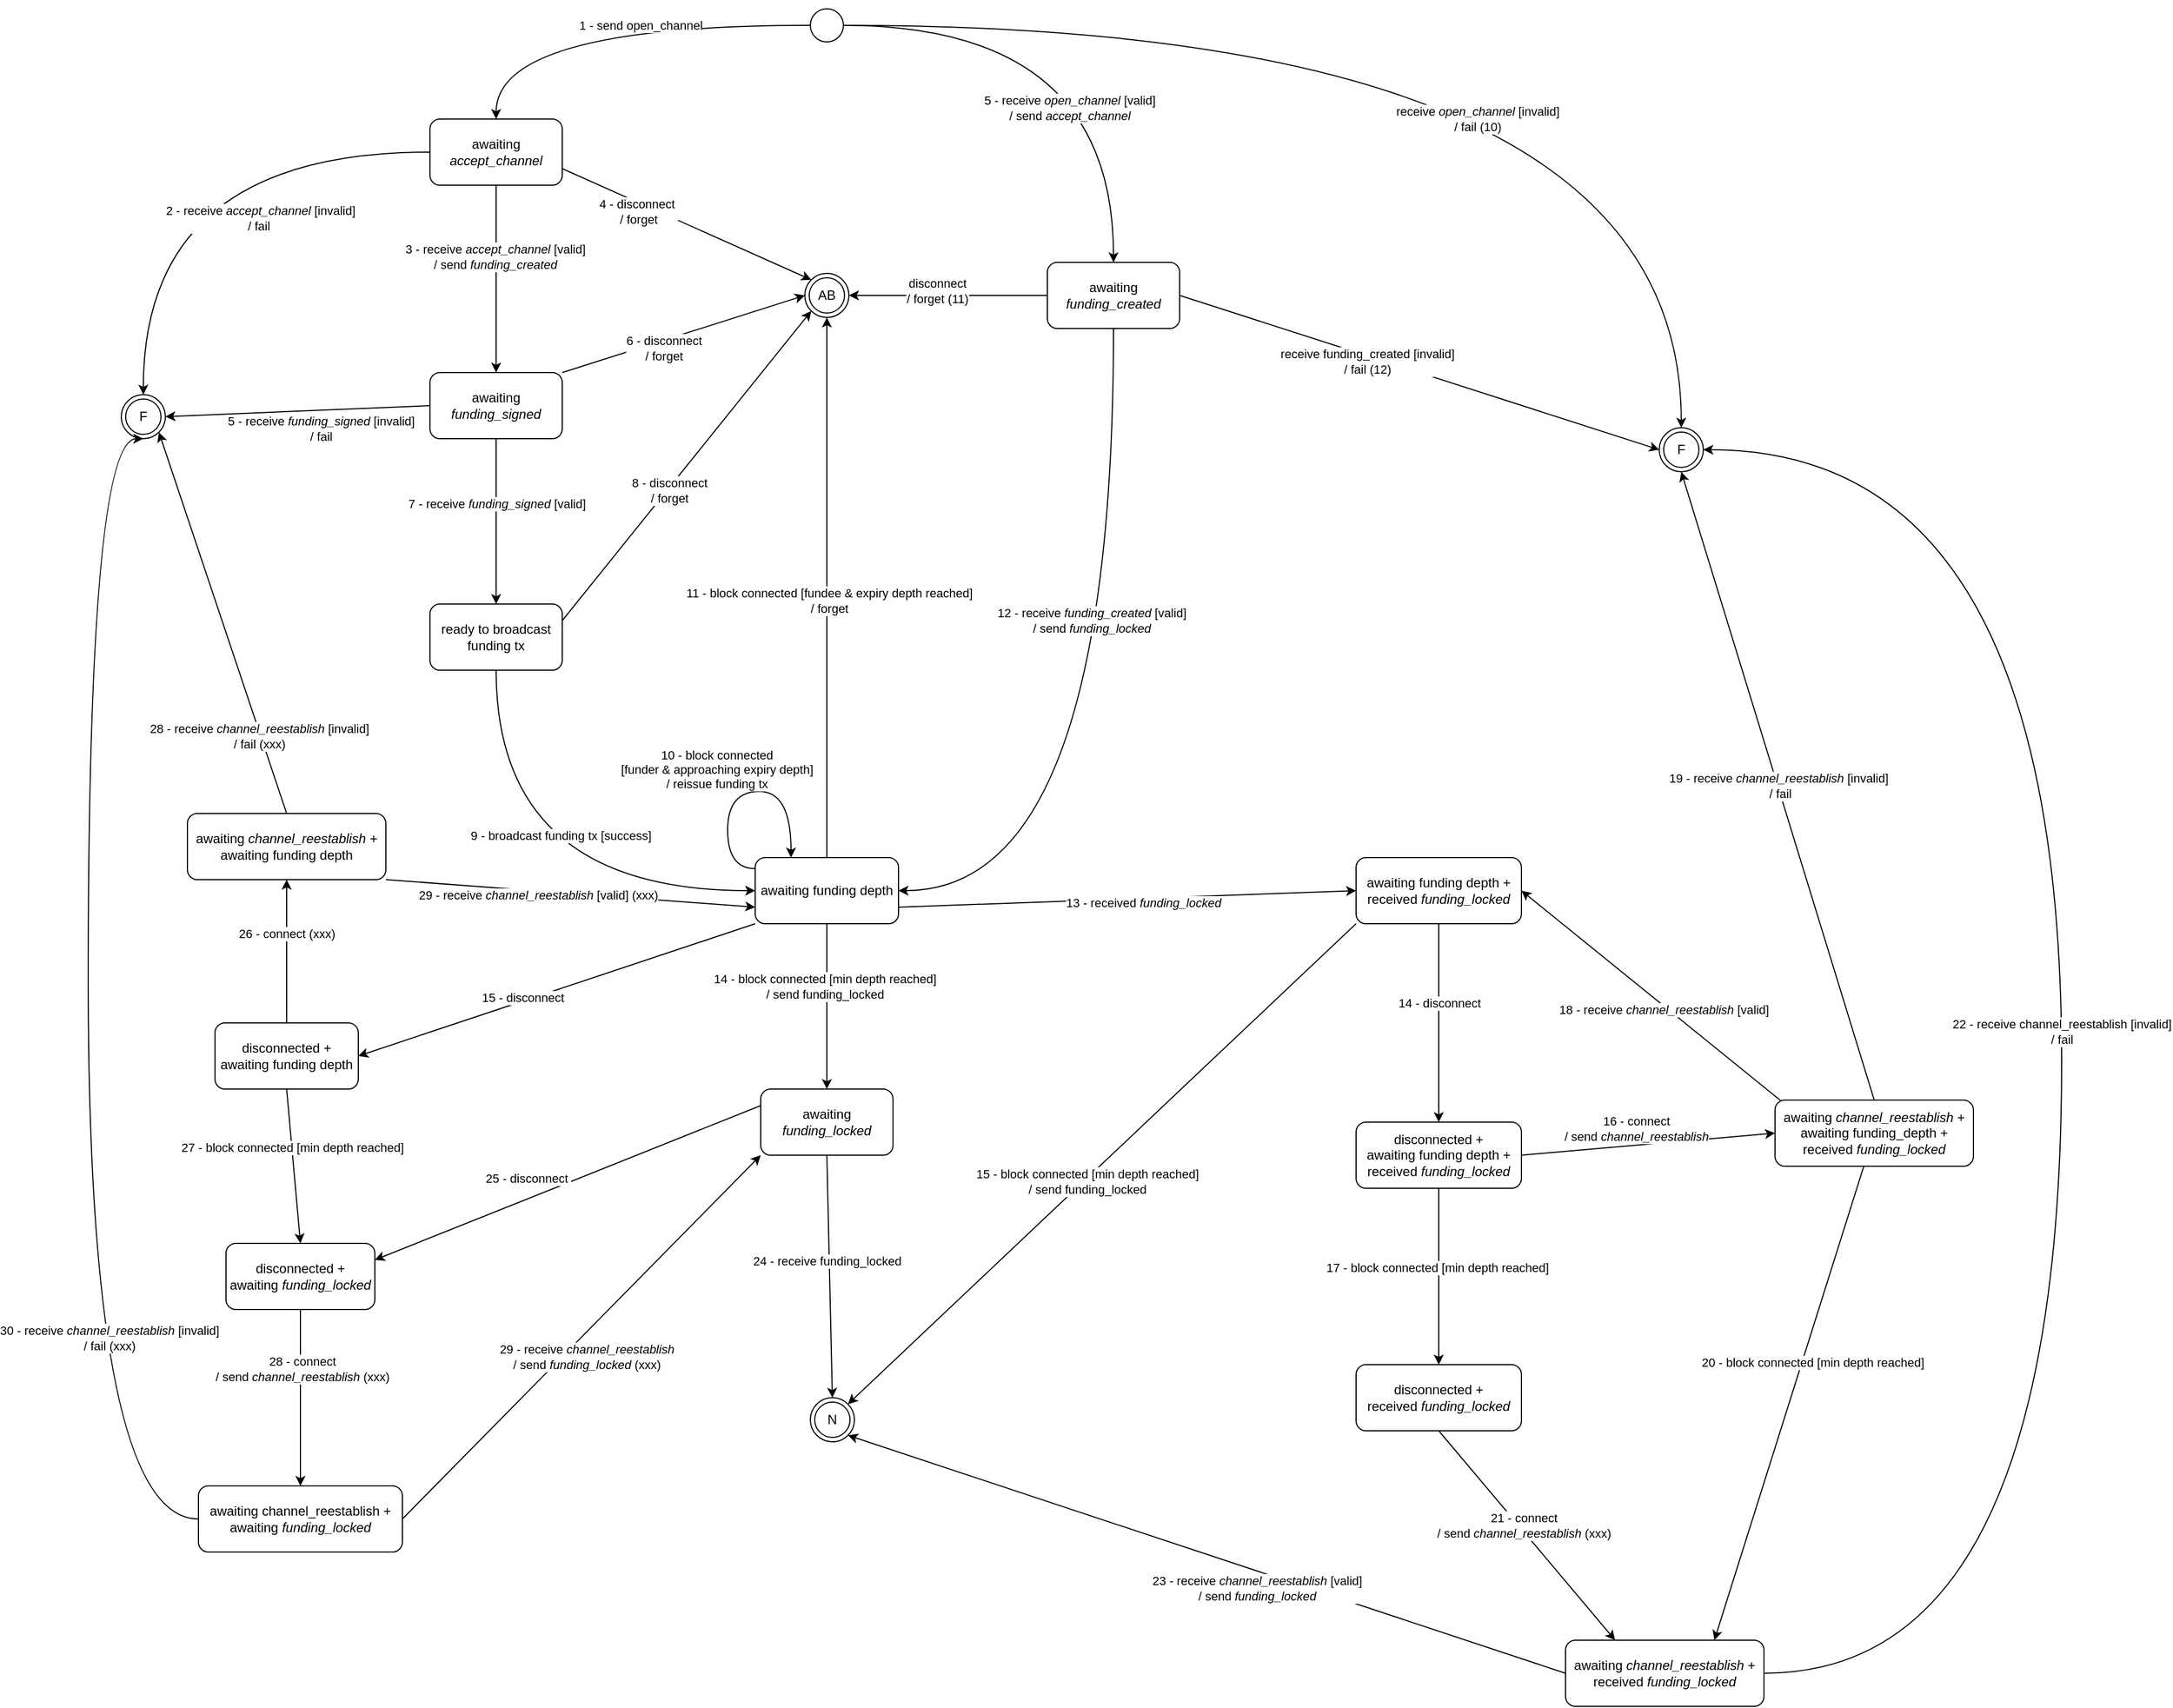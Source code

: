 <mxfile version="16.2.4" type="device"><diagram id="EC41L781Co-rzBDRLvkS" name="Page-1"><mxGraphModel dx="2267" dy="1886" grid="1" gridSize="10" guides="1" tooltips="1" connect="1" arrows="1" fold="1" page="1" pageScale="1" pageWidth="850" pageHeight="1100" math="0" shadow="0"><root><mxCell id="0"/><mxCell id="1" parent="0"/><mxCell id="vKNTnlTcKjiiOAYtQN7X-5" value="" style="edgeStyle=orthogonalEdgeStyle;rounded=0;orthogonalLoop=1;jettySize=auto;html=1;curved=1;" edge="1" parent="1" source="vKNTnlTcKjiiOAYtQN7X-2" target="vKNTnlTcKjiiOAYtQN7X-4"><mxGeometry relative="1" as="geometry"/></mxCell><UserObject label="1 - send open_channel" linkTarget="_blank" id="vKNTnlTcKjiiOAYtQN7X-6"><mxCell style="edgeLabel;html=1;align=center;verticalAlign=middle;resizable=0;points=[];" vertex="1" connectable="0" parent="vKNTnlTcKjiiOAYtQN7X-5"><mxGeometry x="0.181" y="3" relative="1" as="geometry"><mxPoint x="64" y="-3" as="offset"/></mxGeometry></mxCell></UserObject><mxCell id="vKNTnlTcKjiiOAYtQN7X-46" style="edgeStyle=orthogonalEdgeStyle;curved=1;orthogonalLoop=1;jettySize=auto;html=1;exitX=1;exitY=0.5;exitDx=0;exitDy=0;entryX=0.5;entryY=0;entryDx=0;entryDy=0;" edge="1" parent="1" source="vKNTnlTcKjiiOAYtQN7X-2" target="vKNTnlTcKjiiOAYtQN7X-45"><mxGeometry relative="1" as="geometry"/></mxCell><mxCell id="vKNTnlTcKjiiOAYtQN7X-47" value="5 - receive &lt;i&gt;open_channel &lt;/i&gt;[valid]&lt;br&gt;/ send &lt;i&gt;accept_channel&lt;/i&gt;" style="edgeLabel;html=1;align=center;verticalAlign=middle;resizable=0;points=[];" vertex="1" connectable="0" parent="vKNTnlTcKjiiOAYtQN7X-46"><mxGeometry x="-0.109" y="-11" relative="1" as="geometry"><mxPoint y="64" as="offset"/></mxGeometry></mxCell><mxCell id="vKNTnlTcKjiiOAYtQN7X-49" style="edgeStyle=orthogonalEdgeStyle;curved=1;orthogonalLoop=1;jettySize=auto;html=1;exitX=1;exitY=0.5;exitDx=0;exitDy=0;entryX=0.5;entryY=0;entryDx=0;entryDy=0;" edge="1" parent="1" source="vKNTnlTcKjiiOAYtQN7X-2" target="vKNTnlTcKjiiOAYtQN7X-69"><mxGeometry relative="1" as="geometry"><mxPoint x="475.607" y="334.393" as="targetPoint"/><Array as="points"><mxPoint x="1255" y="15"/></Array></mxGeometry></mxCell><mxCell id="vKNTnlTcKjiiOAYtQN7X-50" value="receive &lt;i&gt;open_channel&lt;/i&gt; [invalid]&lt;br&gt;/ fail (10)" style="edgeLabel;html=1;align=center;verticalAlign=middle;resizable=0;points=[];" vertex="1" connectable="0" parent="vKNTnlTcKjiiOAYtQN7X-49"><mxGeometry x="-0.058" y="-1" relative="1" as="geometry"><mxPoint x="45" y="84" as="offset"/></mxGeometry></mxCell><mxCell id="vKNTnlTcKjiiOAYtQN7X-2" value="" style="ellipse;whiteSpace=wrap;html=1;aspect=fixed;" vertex="1" parent="1"><mxGeometry x="465" width="30" height="30" as="geometry"/></mxCell><mxCell id="vKNTnlTcKjiiOAYtQN7X-17" value="" style="edgeStyle=orthogonalEdgeStyle;rounded=0;orthogonalLoop=1;jettySize=auto;html=1;entryX=0.5;entryY=0;entryDx=0;entryDy=0;curved=1;exitX=0;exitY=0.5;exitDx=0;exitDy=0;" edge="1" parent="1" source="vKNTnlTcKjiiOAYtQN7X-4" target="vKNTnlTcKjiiOAYtQN7X-66"><mxGeometry relative="1" as="geometry"><mxPoint x="465" y="330" as="targetPoint"/></mxGeometry></mxCell><mxCell id="vKNTnlTcKjiiOAYtQN7X-18" value="2 - receive &lt;i&gt;accept_channel&amp;nbsp;&lt;/i&gt;[invalid] &lt;br&gt;/ fail&amp;nbsp;" style="edgeLabel;html=1;align=center;verticalAlign=middle;resizable=0;points=[];" vertex="1" connectable="0" parent="vKNTnlTcKjiiOAYtQN7X-17"><mxGeometry x="-0.531" y="2" relative="1" as="geometry"><mxPoint x="-42" y="58" as="offset"/></mxGeometry></mxCell><mxCell id="vKNTnlTcKjiiOAYtQN7X-25" style="rounded=0;orthogonalLoop=1;jettySize=auto;html=1;exitX=1;exitY=0.75;exitDx=0;exitDy=0;entryX=0;entryY=0;entryDx=0;entryDy=0;" edge="1" parent="1" source="vKNTnlTcKjiiOAYtQN7X-4" target="vKNTnlTcKjiiOAYtQN7X-67"><mxGeometry relative="1" as="geometry"/></mxCell><mxCell id="vKNTnlTcKjiiOAYtQN7X-26" value="4 - disconnect&amp;nbsp;&lt;br&gt;/ forget" style="edgeLabel;html=1;align=center;verticalAlign=middle;resizable=0;points=[];" vertex="1" connectable="0" parent="vKNTnlTcKjiiOAYtQN7X-25"><mxGeometry x="-0.71" y="-13" relative="1" as="geometry"><mxPoint x="41" y="12" as="offset"/></mxGeometry></mxCell><mxCell id="vKNTnlTcKjiiOAYtQN7X-4" value="awaiting &lt;i&gt;accept_channel&lt;/i&gt;" style="rounded=1;whiteSpace=wrap;html=1;" vertex="1" parent="1"><mxGeometry x="120" y="100" width="120" height="60" as="geometry"/></mxCell><mxCell id="vKNTnlTcKjiiOAYtQN7X-14" value="" style="edgeStyle=orthogonalEdgeStyle;rounded=0;orthogonalLoop=1;jettySize=auto;html=1;exitX=0.5;exitY=1;exitDx=0;exitDy=0;curved=1;" edge="1" parent="1" source="vKNTnlTcKjiiOAYtQN7X-4" target="vKNTnlTcKjiiOAYtQN7X-13"><mxGeometry relative="1" as="geometry"><mxPoint x="180" y="310" as="sourcePoint"/></mxGeometry></mxCell><mxCell id="vKNTnlTcKjiiOAYtQN7X-15" value="3 - receive &lt;i&gt;accept_channel&amp;nbsp;&lt;/i&gt;[valid]&lt;br&gt;/ send &lt;i&gt;funding_created&lt;/i&gt;" style="edgeLabel;html=1;align=center;verticalAlign=middle;resizable=0;points=[];" vertex="1" connectable="0" parent="vKNTnlTcKjiiOAYtQN7X-14"><mxGeometry x="-0.244" y="-1" relative="1" as="geometry"><mxPoint as="offset"/></mxGeometry></mxCell><mxCell id="vKNTnlTcKjiiOAYtQN7X-20" style="rounded=0;orthogonalLoop=1;jettySize=auto;html=1;exitX=0;exitY=0.5;exitDx=0;exitDy=0;entryX=1;entryY=0.5;entryDx=0;entryDy=0;" edge="1" parent="1" source="vKNTnlTcKjiiOAYtQN7X-13" target="vKNTnlTcKjiiOAYtQN7X-66"><mxGeometry relative="1" as="geometry"><mxPoint x="450" y="345" as="targetPoint"/></mxGeometry></mxCell><mxCell id="vKNTnlTcKjiiOAYtQN7X-21" value="5 - receive &lt;i&gt;funding_signed&lt;/i&gt; [invalid]&lt;br&gt;/ fail" style="edgeLabel;html=1;align=center;verticalAlign=middle;resizable=0;points=[];" vertex="1" connectable="0" parent="vKNTnlTcKjiiOAYtQN7X-20"><mxGeometry x="-0.137" y="-2" relative="1" as="geometry"><mxPoint x="4" y="18" as="offset"/></mxGeometry></mxCell><mxCell id="vKNTnlTcKjiiOAYtQN7X-34" style="edgeStyle=orthogonalEdgeStyle;curved=1;orthogonalLoop=1;jettySize=auto;html=1;exitX=0.5;exitY=1;exitDx=0;exitDy=0;entryX=0.5;entryY=0;entryDx=0;entryDy=0;" edge="1" parent="1" source="vKNTnlTcKjiiOAYtQN7X-13" target="vKNTnlTcKjiiOAYtQN7X-22"><mxGeometry relative="1" as="geometry"><Array as="points"><mxPoint x="180" y="460"/><mxPoint x="180" y="460"/></Array></mxGeometry></mxCell><mxCell id="vKNTnlTcKjiiOAYtQN7X-35" value="7 - receive &lt;i&gt;funding_signed&lt;/i&gt; [valid]&amp;nbsp;" style="edgeLabel;html=1;align=center;verticalAlign=middle;resizable=0;points=[];" vertex="1" connectable="0" parent="vKNTnlTcKjiiOAYtQN7X-34"><mxGeometry x="-0.213" y="2" relative="1" as="geometry"><mxPoint as="offset"/></mxGeometry></mxCell><mxCell id="vKNTnlTcKjiiOAYtQN7X-43" style="orthogonalLoop=1;jettySize=auto;html=1;exitX=1;exitY=0;exitDx=0;exitDy=0;entryX=0;entryY=0.5;entryDx=0;entryDy=0;" edge="1" parent="1" source="vKNTnlTcKjiiOAYtQN7X-13" target="vKNTnlTcKjiiOAYtQN7X-67"><mxGeometry relative="1" as="geometry"><mxPoint x="454.393" y="355.607" as="targetPoint"/></mxGeometry></mxCell><mxCell id="vKNTnlTcKjiiOAYtQN7X-44" value="6 - disconnect&lt;br&gt;/ forget" style="edgeLabel;html=1;align=center;verticalAlign=middle;resizable=0;points=[];" vertex="1" connectable="0" parent="vKNTnlTcKjiiOAYtQN7X-43"><mxGeometry x="-0.29" y="5" relative="1" as="geometry"><mxPoint x="15" y="7" as="offset"/></mxGeometry></mxCell><mxCell id="vKNTnlTcKjiiOAYtQN7X-13" value="awaiting&lt;br&gt;&lt;i&gt;funding_signed&lt;/i&gt;" style="whiteSpace=wrap;html=1;rounded=1;" vertex="1" parent="1"><mxGeometry x="120" y="330" width="120" height="60" as="geometry"/></mxCell><mxCell id="vKNTnlTcKjiiOAYtQN7X-37" value="" style="orthogonalLoop=1;jettySize=auto;html=1;exitX=0.5;exitY=1;exitDx=0;exitDy=0;entryX=0;entryY=0.5;entryDx=0;entryDy=0;edgeStyle=orthogonalEdgeStyle;curved=1;" edge="1" parent="1" source="vKNTnlTcKjiiOAYtQN7X-22" target="vKNTnlTcKjiiOAYtQN7X-36"><mxGeometry relative="1" as="geometry"/></mxCell><mxCell id="vKNTnlTcKjiiOAYtQN7X-38" value="9 - broadcast funding tx [success]&amp;nbsp;" style="edgeLabel;html=1;align=center;verticalAlign=middle;resizable=0;points=[];" vertex="1" connectable="0" parent="vKNTnlTcKjiiOAYtQN7X-37"><mxGeometry x="-0.122" y="8" relative="1" as="geometry"><mxPoint x="52" y="-41" as="offset"/></mxGeometry></mxCell><mxCell id="vKNTnlTcKjiiOAYtQN7X-39" style="orthogonalLoop=1;jettySize=auto;html=1;exitX=1;exitY=0.25;exitDx=0;exitDy=0;entryX=0;entryY=1;entryDx=0;entryDy=0;" edge="1" parent="1" source="vKNTnlTcKjiiOAYtQN7X-22" target="vKNTnlTcKjiiOAYtQN7X-67"><mxGeometry relative="1" as="geometry"><mxPoint x="465" y="360" as="targetPoint"/></mxGeometry></mxCell><mxCell id="vKNTnlTcKjiiOAYtQN7X-40" value="8 - disconnect&lt;br&gt;/ forget" style="edgeLabel;html=1;align=center;verticalAlign=middle;resizable=0;points=[];" vertex="1" connectable="0" parent="vKNTnlTcKjiiOAYtQN7X-39"><mxGeometry x="-0.286" y="29" relative="1" as="geometry"><mxPoint x="39" as="offset"/></mxGeometry></mxCell><mxCell id="vKNTnlTcKjiiOAYtQN7X-22" value="ready to broadcast funding tx" style="whiteSpace=wrap;html=1;rounded=1;" vertex="1" parent="1"><mxGeometry x="120" y="540" width="120" height="60" as="geometry"/></mxCell><mxCell id="vKNTnlTcKjiiOAYtQN7X-71" value="" style="edgeStyle=none;orthogonalLoop=1;jettySize=auto;html=1;elbow=vertical;" edge="1" parent="1" source="vKNTnlTcKjiiOAYtQN7X-36" target="vKNTnlTcKjiiOAYtQN7X-70"><mxGeometry relative="1" as="geometry"/></mxCell><mxCell id="vKNTnlTcKjiiOAYtQN7X-72" value="14 - block connected [min depth reached]&lt;br&gt;/ send funding_locked" style="edgeLabel;html=1;align=center;verticalAlign=middle;resizable=0;points=[];" vertex="1" connectable="0" parent="vKNTnlTcKjiiOAYtQN7X-71"><mxGeometry x="-0.25" y="-2" relative="1" as="geometry"><mxPoint as="offset"/></mxGeometry></mxCell><mxCell id="vKNTnlTcKjiiOAYtQN7X-73" style="edgeStyle=none;orthogonalLoop=1;jettySize=auto;html=1;exitX=0;exitY=1;exitDx=0;exitDy=0;elbow=vertical;entryX=1;entryY=0.5;entryDx=0;entryDy=0;" edge="1" parent="1" source="vKNTnlTcKjiiOAYtQN7X-36" target="vKNTnlTcKjiiOAYtQN7X-74"><mxGeometry relative="1" as="geometry"><mxPoint x="10" y="890" as="targetPoint"/></mxGeometry></mxCell><mxCell id="vKNTnlTcKjiiOAYtQN7X-75" value="15 - disconnect" style="edgeLabel;html=1;align=center;verticalAlign=middle;resizable=0;points=[];" vertex="1" connectable="0" parent="vKNTnlTcKjiiOAYtQN7X-73"><mxGeometry x="0.167" y="-3" relative="1" as="geometry"><mxPoint as="offset"/></mxGeometry></mxCell><mxCell id="vKNTnlTcKjiiOAYtQN7X-88" style="edgeStyle=none;orthogonalLoop=1;jettySize=auto;html=1;exitX=0.5;exitY=0;exitDx=0;exitDy=0;entryX=0.5;entryY=1;entryDx=0;entryDy=0;elbow=vertical;" edge="1" parent="1" source="vKNTnlTcKjiiOAYtQN7X-36" target="vKNTnlTcKjiiOAYtQN7X-67"><mxGeometry relative="1" as="geometry"/></mxCell><mxCell id="vKNTnlTcKjiiOAYtQN7X-89" value="11 - block connected [fundee &amp;amp; expiry depth reached]&lt;br&gt;/ forget" style="edgeLabel;html=1;align=center;verticalAlign=middle;resizable=0;points=[];" vertex="1" connectable="0" parent="vKNTnlTcKjiiOAYtQN7X-88"><mxGeometry x="-0.049" y="-2" relative="1" as="geometry"><mxPoint as="offset"/></mxGeometry></mxCell><mxCell id="vKNTnlTcKjiiOAYtQN7X-91" style="edgeStyle=none;orthogonalLoop=1;jettySize=auto;html=1;exitX=1;exitY=0.75;exitDx=0;exitDy=0;entryX=0;entryY=0.5;entryDx=0;entryDy=0;elbow=vertical;" edge="1" parent="1" source="vKNTnlTcKjiiOAYtQN7X-36" target="vKNTnlTcKjiiOAYtQN7X-90"><mxGeometry relative="1" as="geometry"/></mxCell><mxCell id="vKNTnlTcKjiiOAYtQN7X-92" value="13 - received &lt;i&gt;funding_locked&lt;/i&gt;" style="edgeLabel;html=1;align=center;verticalAlign=middle;resizable=0;points=[];" vertex="1" connectable="0" parent="vKNTnlTcKjiiOAYtQN7X-91"><mxGeometry x="0.069" y="-4" relative="1" as="geometry"><mxPoint as="offset"/></mxGeometry></mxCell><mxCell id="vKNTnlTcKjiiOAYtQN7X-36" value="awaiting funding depth" style="whiteSpace=wrap;html=1;rounded=1;" vertex="1" parent="1"><mxGeometry x="415" y="770" width="130" height="60" as="geometry"/></mxCell><mxCell id="vKNTnlTcKjiiOAYtQN7X-58" style="orthogonalLoop=1;jettySize=auto;html=1;entryX=0;entryY=0.5;entryDx=0;entryDy=0;elbow=vertical;exitX=1;exitY=0.5;exitDx=0;exitDy=0;" edge="1" parent="1" source="vKNTnlTcKjiiOAYtQN7X-45" target="vKNTnlTcKjiiOAYtQN7X-69"><mxGeometry relative="1" as="geometry"><mxPoint x="710" y="300" as="sourcePoint"/><mxPoint x="475.607" y="355.607" as="targetPoint"/></mxGeometry></mxCell><mxCell id="vKNTnlTcKjiiOAYtQN7X-59" value="receive funding_created [invalid]&lt;br&gt;/ fail (12)" style="edgeLabel;html=1;align=center;verticalAlign=middle;resizable=0;points=[];" vertex="1" connectable="0" parent="vKNTnlTcKjiiOAYtQN7X-58"><mxGeometry x="-0.586" y="-20" relative="1" as="geometry"><mxPoint x="86" y="12" as="offset"/></mxGeometry></mxCell><mxCell id="vKNTnlTcKjiiOAYtQN7X-62" style="orthogonalLoop=1;jettySize=auto;html=1;exitX=0;exitY=0.5;exitDx=0;exitDy=0;entryX=1;entryY=0.5;entryDx=0;entryDy=0;elbow=vertical;" edge="1" parent="1" source="vKNTnlTcKjiiOAYtQN7X-45" target="vKNTnlTcKjiiOAYtQN7X-67"><mxGeometry relative="1" as="geometry"/></mxCell><mxCell id="vKNTnlTcKjiiOAYtQN7X-63" value="disconnect&lt;br&gt;/ forget (11)" style="edgeLabel;html=1;align=center;verticalAlign=middle;resizable=0;points=[];" vertex="1" connectable="0" parent="vKNTnlTcKjiiOAYtQN7X-62"><mxGeometry x="0.114" y="-4" relative="1" as="geometry"><mxPoint as="offset"/></mxGeometry></mxCell><mxCell id="vKNTnlTcKjiiOAYtQN7X-64" value="12 - receive&amp;nbsp;&lt;i&gt;funding_created&lt;/i&gt;&amp;nbsp;[valid]&lt;br&gt;/ send&amp;nbsp;&lt;i&gt;funding_locked&lt;/i&gt;" style="edgeStyle=orthogonalEdgeStyle;curved=1;orthogonalLoop=1;jettySize=auto;html=1;exitX=0.5;exitY=1;exitDx=0;exitDy=0;entryX=1;entryY=0.5;entryDx=0;entryDy=0;elbow=vertical;" edge="1" parent="1" source="vKNTnlTcKjiiOAYtQN7X-45" target="vKNTnlTcKjiiOAYtQN7X-36"><mxGeometry x="-0.248" y="-20" relative="1" as="geometry"><mxPoint as="offset"/></mxGeometry></mxCell><mxCell id="vKNTnlTcKjiiOAYtQN7X-45" value="awaiting &lt;i&gt;funding_created&lt;/i&gt;" style="rounded=1;whiteSpace=wrap;html=1;" vertex="1" parent="1"><mxGeometry x="680" y="230" width="120" height="60" as="geometry"/></mxCell><mxCell id="vKNTnlTcKjiiOAYtQN7X-51" style="edgeStyle=none;orthogonalLoop=1;jettySize=auto;html=1;exitX=0.5;exitY=0;exitDx=0;exitDy=0;" edge="1" parent="1" source="vKNTnlTcKjiiOAYtQN7X-2" target="vKNTnlTcKjiiOAYtQN7X-2"><mxGeometry relative="1" as="geometry"/></mxCell><mxCell id="vKNTnlTcKjiiOAYtQN7X-66" value="F" style="ellipse;shape=doubleEllipse;whiteSpace=wrap;html=1;aspect=fixed;" vertex="1" parent="1"><mxGeometry x="-160" y="350" width="40" height="40" as="geometry"/></mxCell><mxCell id="vKNTnlTcKjiiOAYtQN7X-67" value="AB" style="ellipse;shape=doubleEllipse;whiteSpace=wrap;html=1;aspect=fixed;" vertex="1" parent="1"><mxGeometry x="460" y="240" width="40" height="40" as="geometry"/></mxCell><mxCell id="vKNTnlTcKjiiOAYtQN7X-69" value="F" style="ellipse;shape=doubleEllipse;whiteSpace=wrap;html=1;aspect=fixed;" vertex="1" parent="1"><mxGeometry x="1235" y="380" width="40" height="40" as="geometry"/></mxCell><mxCell id="vKNTnlTcKjiiOAYtQN7X-80" style="edgeStyle=none;orthogonalLoop=1;jettySize=auto;html=1;exitX=0;exitY=0.25;exitDx=0;exitDy=0;entryX=1;entryY=0.25;entryDx=0;entryDy=0;elbow=vertical;" edge="1" parent="1" source="vKNTnlTcKjiiOAYtQN7X-70" target="vKNTnlTcKjiiOAYtQN7X-79"><mxGeometry relative="1" as="geometry"><mxPoint x="406" y="965" as="sourcePoint"/><mxPoint x="73.5" y="1105" as="targetPoint"/></mxGeometry></mxCell><mxCell id="vKNTnlTcKjiiOAYtQN7X-82" value="25 - disconnect&amp;nbsp;" style="edgeLabel;html=1;align=center;verticalAlign=middle;resizable=0;points=[];" vertex="1" connectable="0" parent="vKNTnlTcKjiiOAYtQN7X-80"><mxGeometry x="0.149" y="-2" relative="1" as="geometry"><mxPoint x="-9" y="-13" as="offset"/></mxGeometry></mxCell><mxCell id="vKNTnlTcKjiiOAYtQN7X-86" style="edgeStyle=none;orthogonalLoop=1;jettySize=auto;html=1;exitX=0.5;exitY=1;exitDx=0;exitDy=0;entryX=0.5;entryY=0;entryDx=0;entryDy=0;elbow=vertical;" edge="1" parent="1" source="vKNTnlTcKjiiOAYtQN7X-70" target="vKNTnlTcKjiiOAYtQN7X-78"><mxGeometry relative="1" as="geometry"/></mxCell><mxCell id="vKNTnlTcKjiiOAYtQN7X-87" value="24 - receive funding_locked" style="edgeLabel;html=1;align=center;verticalAlign=middle;resizable=0;points=[];" vertex="1" connectable="0" parent="vKNTnlTcKjiiOAYtQN7X-86"><mxGeometry x="-0.131" y="-2" relative="1" as="geometry"><mxPoint as="offset"/></mxGeometry></mxCell><mxCell id="vKNTnlTcKjiiOAYtQN7X-70" value="awaiting &lt;i&gt;funding_locked&lt;/i&gt;" style="whiteSpace=wrap;html=1;rounded=1;" vertex="1" parent="1"><mxGeometry x="420" y="980" width="120" height="60" as="geometry"/></mxCell><mxCell id="vKNTnlTcKjiiOAYtQN7X-84" style="edgeStyle=none;orthogonalLoop=1;jettySize=auto;html=1;exitX=0.5;exitY=1;exitDx=0;exitDy=0;entryX=0.5;entryY=0;entryDx=0;entryDy=0;elbow=vertical;" edge="1" parent="1" source="vKNTnlTcKjiiOAYtQN7X-74" target="vKNTnlTcKjiiOAYtQN7X-79"><mxGeometry relative="1" as="geometry"/></mxCell><mxCell id="vKNTnlTcKjiiOAYtQN7X-85" value="27 - block connected [min depth reached]" style="edgeLabel;html=1;align=center;verticalAlign=middle;resizable=0;points=[];" vertex="1" connectable="0" parent="vKNTnlTcKjiiOAYtQN7X-84"><mxGeometry x="-0.247" relative="1" as="geometry"><mxPoint as="offset"/></mxGeometry></mxCell><mxCell id="vKNTnlTcKjiiOAYtQN7X-115" style="edgeStyle=none;orthogonalLoop=1;jettySize=auto;html=1;exitX=0.5;exitY=0;exitDx=0;exitDy=0;entryX=0.5;entryY=1;entryDx=0;entryDy=0;elbow=vertical;" edge="1" parent="1" source="vKNTnlTcKjiiOAYtQN7X-74" target="vKNTnlTcKjiiOAYtQN7X-114"><mxGeometry relative="1" as="geometry"/></mxCell><mxCell id="vKNTnlTcKjiiOAYtQN7X-116" value="26 - connect (xxx)" style="edgeLabel;html=1;align=center;verticalAlign=middle;resizable=0;points=[];" vertex="1" connectable="0" parent="vKNTnlTcKjiiOAYtQN7X-115"><mxGeometry x="0.246" relative="1" as="geometry"><mxPoint as="offset"/></mxGeometry></mxCell><mxCell id="vKNTnlTcKjiiOAYtQN7X-74" value="disconnected + awaiting funding depth" style="rounded=1;whiteSpace=wrap;html=1;" vertex="1" parent="1"><mxGeometry x="-75" y="920" width="130" height="60" as="geometry"/></mxCell><mxCell id="vKNTnlTcKjiiOAYtQN7X-78" value="N" style="ellipse;shape=doubleEllipse;whiteSpace=wrap;html=1;aspect=fixed;" vertex="1" parent="1"><mxGeometry x="465" y="1260" width="40" height="40" as="geometry"/></mxCell><mxCell id="vKNTnlTcKjiiOAYtQN7X-81" style="edgeStyle=none;orthogonalLoop=1;jettySize=auto;html=1;exitX=1;exitY=0.5;exitDx=0;exitDy=0;entryX=0;entryY=1;entryDx=0;entryDy=0;elbow=vertical;" edge="1" parent="1" source="vKNTnlTcKjiiOAYtQN7X-127" target="vKNTnlTcKjiiOAYtQN7X-70"><mxGeometry relative="1" as="geometry"/></mxCell><mxCell id="vKNTnlTcKjiiOAYtQN7X-83" value="29 - receive &lt;i&gt;channel_reestablish&lt;/i&gt;&lt;br&gt;/ send &lt;i&gt;funding_locked&lt;/i&gt; (xxx)" style="edgeLabel;html=1;align=center;verticalAlign=middle;resizable=0;points=[];" vertex="1" connectable="0" parent="vKNTnlTcKjiiOAYtQN7X-81"><mxGeometry x="-0.155" y="-3" relative="1" as="geometry"><mxPoint x="27" y="-10" as="offset"/></mxGeometry></mxCell><mxCell id="vKNTnlTcKjiiOAYtQN7X-128" value="" style="edgeStyle=none;orthogonalLoop=1;jettySize=auto;html=1;elbow=vertical;" edge="1" parent="1" source="vKNTnlTcKjiiOAYtQN7X-79" target="vKNTnlTcKjiiOAYtQN7X-127"><mxGeometry relative="1" as="geometry"/></mxCell><mxCell id="vKNTnlTcKjiiOAYtQN7X-129" value="28 - connect&lt;br&gt;/ send &lt;i&gt;channel_reestablish &lt;/i&gt;(xxx)" style="edgeLabel;html=1;align=center;verticalAlign=middle;resizable=0;points=[];" vertex="1" connectable="0" parent="vKNTnlTcKjiiOAYtQN7X-128"><mxGeometry x="-0.325" y="1" relative="1" as="geometry"><mxPoint as="offset"/></mxGeometry></mxCell><mxCell id="vKNTnlTcKjiiOAYtQN7X-79" value="disconnected +&lt;br&gt;awaiting &lt;i&gt;funding_locked&lt;/i&gt;" style="rounded=1;whiteSpace=wrap;html=1;" vertex="1" parent="1"><mxGeometry x="-65" y="1120" width="135" height="60" as="geometry"/></mxCell><mxCell id="vKNTnlTcKjiiOAYtQN7X-94" style="edgeStyle=none;orthogonalLoop=1;jettySize=auto;html=1;exitX=0.5;exitY=1;exitDx=0;exitDy=0;entryX=0.5;entryY=0;entryDx=0;entryDy=0;elbow=vertical;" edge="1" parent="1" source="vKNTnlTcKjiiOAYtQN7X-90" target="vKNTnlTcKjiiOAYtQN7X-93"><mxGeometry relative="1" as="geometry"/></mxCell><mxCell id="vKNTnlTcKjiiOAYtQN7X-95" value="14 - disconnect&amp;nbsp;" style="edgeLabel;html=1;align=center;verticalAlign=middle;resizable=0;points=[];" vertex="1" connectable="0" parent="vKNTnlTcKjiiOAYtQN7X-94"><mxGeometry x="-0.2" y="2" relative="1" as="geometry"><mxPoint as="offset"/></mxGeometry></mxCell><mxCell id="vKNTnlTcKjiiOAYtQN7X-98" style="edgeStyle=none;orthogonalLoop=1;jettySize=auto;html=1;exitX=0;exitY=1;exitDx=0;exitDy=0;entryX=1;entryY=0;entryDx=0;entryDy=0;elbow=vertical;" edge="1" parent="1" source="vKNTnlTcKjiiOAYtQN7X-90" target="vKNTnlTcKjiiOAYtQN7X-78"><mxGeometry relative="1" as="geometry"/></mxCell><mxCell id="vKNTnlTcKjiiOAYtQN7X-99" value="15 - block connected [min depth reached]&lt;br&gt;/ send funding_locked" style="edgeLabel;html=1;align=center;verticalAlign=middle;resizable=0;points=[];" vertex="1" connectable="0" parent="vKNTnlTcKjiiOAYtQN7X-98"><mxGeometry x="0.065" y="2" relative="1" as="geometry"><mxPoint as="offset"/></mxGeometry></mxCell><mxCell id="vKNTnlTcKjiiOAYtQN7X-90" value="awaiting funding depth +&lt;br&gt;received &lt;i&gt;funding_locked&lt;/i&gt;" style="rounded=1;whiteSpace=wrap;html=1;" vertex="1" parent="1"><mxGeometry x="960" y="770" width="150" height="60" as="geometry"/></mxCell><mxCell id="vKNTnlTcKjiiOAYtQN7X-102" value="" style="edgeStyle=none;orthogonalLoop=1;jettySize=auto;html=1;elbow=vertical;" edge="1" parent="1" source="vKNTnlTcKjiiOAYtQN7X-93" target="vKNTnlTcKjiiOAYtQN7X-101"><mxGeometry relative="1" as="geometry"/></mxCell><mxCell id="vKNTnlTcKjiiOAYtQN7X-104" value="17 - block connected [min depth reached]&amp;nbsp;" style="edgeLabel;html=1;align=center;verticalAlign=middle;resizable=0;points=[];" vertex="1" connectable="0" parent="vKNTnlTcKjiiOAYtQN7X-102"><mxGeometry x="-0.244" relative="1" as="geometry"><mxPoint y="11" as="offset"/></mxGeometry></mxCell><mxCell id="vKNTnlTcKjiiOAYtQN7X-134" value="" style="orthogonalLoop=1;jettySize=auto;html=1;elbow=vertical;entryX=0;entryY=0.5;entryDx=0;entryDy=0;exitX=1;exitY=0.5;exitDx=0;exitDy=0;" edge="1" parent="1" source="vKNTnlTcKjiiOAYtQN7X-93" target="vKNTnlTcKjiiOAYtQN7X-133"><mxGeometry relative="1" as="geometry"/></mxCell><mxCell id="vKNTnlTcKjiiOAYtQN7X-135" value="16 - connect&lt;br&gt;/ send &lt;i&gt;channel_reestablish&lt;/i&gt;" style="edgeLabel;html=1;align=center;verticalAlign=middle;resizable=0;points=[];" vertex="1" connectable="0" parent="vKNTnlTcKjiiOAYtQN7X-134"><mxGeometry x="-0.395" y="3" relative="1" as="geometry"><mxPoint x="34" y="-15" as="offset"/></mxGeometry></mxCell><mxCell id="vKNTnlTcKjiiOAYtQN7X-93" value="disconnected +&lt;br&gt;awaiting funding depth +&lt;br&gt;received &lt;i&gt;funding_locked&lt;/i&gt;" style="rounded=1;whiteSpace=wrap;html=1;" vertex="1" parent="1"><mxGeometry x="960" y="1010" width="150" height="60" as="geometry"/></mxCell><mxCell id="vKNTnlTcKjiiOAYtQN7X-105" style="edgeStyle=none;orthogonalLoop=1;jettySize=auto;html=1;exitX=0.5;exitY=1;exitDx=0;exitDy=0;elbow=vertical;entryX=0.25;entryY=0;entryDx=0;entryDy=0;" edge="1" parent="1" source="vKNTnlTcKjiiOAYtQN7X-101" target="vKNTnlTcKjiiOAYtQN7X-142"><mxGeometry relative="1" as="geometry"><mxPoint x="810" y="1230" as="targetPoint"/></mxGeometry></mxCell><mxCell id="vKNTnlTcKjiiOAYtQN7X-107" value="21 - connect&lt;br&gt;/ send &lt;i&gt;channel_reestablish&lt;/i&gt;&amp;nbsp;(xxx)" style="edgeLabel;html=1;align=center;verticalAlign=middle;resizable=0;points=[];" vertex="1" connectable="0" parent="vKNTnlTcKjiiOAYtQN7X-105"><mxGeometry x="-0.057" y="2" relative="1" as="geometry"><mxPoint y="-2" as="offset"/></mxGeometry></mxCell><mxCell id="vKNTnlTcKjiiOAYtQN7X-101" value="disconnected +&lt;br&gt;received &lt;i&gt;funding_locked&lt;/i&gt;" style="rounded=1;whiteSpace=wrap;html=1;" vertex="1" parent="1"><mxGeometry x="960" y="1230" width="150" height="60" as="geometry"/></mxCell><mxCell id="vKNTnlTcKjiiOAYtQN7X-108" style="edgeStyle=orthogonalEdgeStyle;orthogonalLoop=1;jettySize=auto;html=1;entryX=0.25;entryY=0;entryDx=0;entryDy=0;elbow=vertical;curved=1;" edge="1" parent="1" source="vKNTnlTcKjiiOAYtQN7X-36" target="vKNTnlTcKjiiOAYtQN7X-36"><mxGeometry relative="1" as="geometry"><Array as="points"><mxPoint x="390" y="780"/><mxPoint x="390" y="710"/><mxPoint x="448" y="710"/></Array></mxGeometry></mxCell><mxCell id="vKNTnlTcKjiiOAYtQN7X-109" value="10 - block connected &lt;br&gt;[funder &amp;amp; approaching expiry depth]&lt;br&gt;/ reissue funding tx" style="edgeLabel;html=1;align=center;verticalAlign=middle;resizable=0;points=[];" vertex="1" connectable="0" parent="vKNTnlTcKjiiOAYtQN7X-108"><mxGeometry x="-0.012" y="-4" relative="1" as="geometry"><mxPoint x="-20" y="-24" as="offset"/></mxGeometry></mxCell><mxCell id="vKNTnlTcKjiiOAYtQN7X-117" style="edgeStyle=none;orthogonalLoop=1;jettySize=auto;html=1;exitX=0.5;exitY=0;exitDx=0;exitDy=0;entryX=1;entryY=1;entryDx=0;entryDy=0;elbow=vertical;" edge="1" parent="1" source="vKNTnlTcKjiiOAYtQN7X-114" target="vKNTnlTcKjiiOAYtQN7X-66"><mxGeometry relative="1" as="geometry"/></mxCell><mxCell id="vKNTnlTcKjiiOAYtQN7X-118" value="28 - receive &lt;i&gt;channel_reestablish&lt;/i&gt; [invalid]&lt;br&gt;/ fail (xxx)" style="edgeLabel;html=1;align=center;verticalAlign=middle;resizable=0;points=[];" vertex="1" connectable="0" parent="vKNTnlTcKjiiOAYtQN7X-117"><mxGeometry x="0.059" y="1" relative="1" as="geometry"><mxPoint x="37" y="112" as="offset"/></mxGeometry></mxCell><mxCell id="vKNTnlTcKjiiOAYtQN7X-124" style="edgeStyle=none;orthogonalLoop=1;jettySize=auto;html=1;exitX=1;exitY=1;exitDx=0;exitDy=0;entryX=0;entryY=0.75;entryDx=0;entryDy=0;elbow=vertical;" edge="1" parent="1" source="vKNTnlTcKjiiOAYtQN7X-114" target="vKNTnlTcKjiiOAYtQN7X-36"><mxGeometry relative="1" as="geometry"/></mxCell><mxCell id="vKNTnlTcKjiiOAYtQN7X-125" value="29 - receive &lt;i&gt;channel_reestablish&lt;/i&gt; [valid] (xxx)" style="edgeLabel;html=1;align=center;verticalAlign=middle;resizable=0;points=[];" vertex="1" connectable="0" parent="vKNTnlTcKjiiOAYtQN7X-124"><mxGeometry x="-0.356" y="1" relative="1" as="geometry"><mxPoint x="30" y="7" as="offset"/></mxGeometry></mxCell><mxCell id="vKNTnlTcKjiiOAYtQN7X-114" value="awaiting &lt;i&gt;channel_reestablish +&lt;/i&gt;&lt;br&gt;awaiting funding depth" style="rounded=1;whiteSpace=wrap;html=1;" vertex="1" parent="1"><mxGeometry x="-100" y="730" width="180" height="60" as="geometry"/></mxCell><mxCell id="vKNTnlTcKjiiOAYtQN7X-130" style="edgeStyle=orthogonalEdgeStyle;orthogonalLoop=1;jettySize=auto;html=1;exitX=0;exitY=0.5;exitDx=0;exitDy=0;entryX=0.5;entryY=1;entryDx=0;entryDy=0;elbow=vertical;curved=1;" edge="1" parent="1" source="vKNTnlTcKjiiOAYtQN7X-127" target="vKNTnlTcKjiiOAYtQN7X-66"><mxGeometry relative="1" as="geometry"><Array as="points"><mxPoint x="-190" y="1370"/><mxPoint x="-190" y="390"/></Array></mxGeometry></mxCell><mxCell id="vKNTnlTcKjiiOAYtQN7X-131" value="30 - receive &lt;i&gt;channel_reestablish&lt;/i&gt; [invalid]&lt;br&gt;/ fail (xxx)" style="edgeLabel;html=1;align=center;verticalAlign=middle;resizable=0;points=[];" vertex="1" connectable="0" parent="vKNTnlTcKjiiOAYtQN7X-130"><mxGeometry x="-0.533" y="-19" relative="1" as="geometry"><mxPoint as="offset"/></mxGeometry></mxCell><mxCell id="vKNTnlTcKjiiOAYtQN7X-127" value="awaiting channel_reestablish +&lt;br&gt;awaiting &lt;i&gt;funding_locked&lt;/i&gt;" style="whiteSpace=wrap;html=1;rounded=1;" vertex="1" parent="1"><mxGeometry x="-90" y="1340" width="185" height="60" as="geometry"/></mxCell><mxCell id="vKNTnlTcKjiiOAYtQN7X-136" style="edgeStyle=none;orthogonalLoop=1;jettySize=auto;html=1;exitX=0.039;exitY=0.033;exitDx=0;exitDy=0;entryX=1;entryY=0.5;entryDx=0;entryDy=0;elbow=vertical;exitPerimeter=0;" edge="1" parent="1" source="vKNTnlTcKjiiOAYtQN7X-133" target="vKNTnlTcKjiiOAYtQN7X-90"><mxGeometry relative="1" as="geometry"/></mxCell><mxCell id="vKNTnlTcKjiiOAYtQN7X-137" value="18 - receive &lt;i&gt;channel_reestablish&lt;/i&gt;&amp;nbsp;[valid]" style="edgeLabel;html=1;align=center;verticalAlign=middle;resizable=0;points=[];" vertex="1" connectable="0" parent="vKNTnlTcKjiiOAYtQN7X-136"><mxGeometry x="0.24" relative="1" as="geometry"><mxPoint x="39" y="35" as="offset"/></mxGeometry></mxCell><mxCell id="vKNTnlTcKjiiOAYtQN7X-143" value="" style="edgeStyle=none;orthogonalLoop=1;jettySize=auto;html=1;elbow=vertical;entryX=0.75;entryY=0;entryDx=0;entryDy=0;" edge="1" parent="1" source="vKNTnlTcKjiiOAYtQN7X-133" target="vKNTnlTcKjiiOAYtQN7X-142"><mxGeometry relative="1" as="geometry"/></mxCell><mxCell id="vKNTnlTcKjiiOAYtQN7X-144" value="20 - block connected [min depth reached]" style="edgeLabel;html=1;align=center;verticalAlign=middle;resizable=0;points=[];" vertex="1" connectable="0" parent="vKNTnlTcKjiiOAYtQN7X-143"><mxGeometry x="-0.163" y="1" relative="1" as="geometry"><mxPoint x="9" y="-2" as="offset"/></mxGeometry></mxCell><mxCell id="vKNTnlTcKjiiOAYtQN7X-153" value="19 - receive&amp;nbsp;&lt;i&gt;channel_reestablish&lt;/i&gt;&amp;nbsp;[invalid]&lt;br&gt;&amp;nbsp;/ fail" style="edgeStyle=none;orthogonalLoop=1;jettySize=auto;html=1;exitX=0.5;exitY=0;exitDx=0;exitDy=0;entryX=0.5;entryY=1;entryDx=0;entryDy=0;elbow=vertical;" edge="1" parent="1" source="vKNTnlTcKjiiOAYtQN7X-133" target="vKNTnlTcKjiiOAYtQN7X-69"><mxGeometry relative="1" as="geometry"/></mxCell><mxCell id="vKNTnlTcKjiiOAYtQN7X-133" value="awaiting &lt;i&gt;channel_reestablish&lt;/i&gt; +&lt;br&gt;awaiting funding_depth +&lt;br&gt;received &lt;i&gt;funding_locked&lt;/i&gt;" style="whiteSpace=wrap;html=1;rounded=1;" vertex="1" parent="1"><mxGeometry x="1340" y="990" width="180" height="60" as="geometry"/></mxCell><mxCell id="vKNTnlTcKjiiOAYtQN7X-145" style="orthogonalLoop=1;jettySize=auto;html=1;exitX=0;exitY=0.5;exitDx=0;exitDy=0;entryX=1;entryY=1;entryDx=0;entryDy=0;elbow=vertical;" edge="1" parent="1" source="vKNTnlTcKjiiOAYtQN7X-142" target="vKNTnlTcKjiiOAYtQN7X-78"><mxGeometry relative="1" as="geometry"/></mxCell><mxCell id="vKNTnlTcKjiiOAYtQN7X-146" value="23 - receive &lt;i&gt;channel_reestablish&lt;/i&gt; [valid]&lt;br&gt;/ send &lt;i&gt;funding_locked&lt;/i&gt;" style="edgeLabel;html=1;align=center;verticalAlign=middle;resizable=0;points=[];" vertex="1" connectable="0" parent="vKNTnlTcKjiiOAYtQN7X-145"><mxGeometry x="-0.585" y="1" relative="1" as="geometry"><mxPoint x="-145" y="-33" as="offset"/></mxGeometry></mxCell><mxCell id="vKNTnlTcKjiiOAYtQN7X-147" value="22 - receive channel_reestablish [invalid]&lt;br&gt;/ fail" style="orthogonalLoop=1;jettySize=auto;html=1;exitX=1;exitY=0.5;exitDx=0;exitDy=0;elbow=vertical;entryX=1;entryY=0.5;entryDx=0;entryDy=0;edgeStyle=orthogonalEdgeStyle;curved=1;" edge="1" parent="1" source="vKNTnlTcKjiiOAYtQN7X-142" target="vKNTnlTcKjiiOAYtQN7X-69"><mxGeometry relative="1" as="geometry"><mxPoint x="1050" y="337" as="targetPoint"/><Array as="points"><mxPoint x="1600" y="1510"/><mxPoint x="1600" y="400"/></Array></mxGeometry></mxCell><mxCell id="vKNTnlTcKjiiOAYtQN7X-142" value="awaiting &lt;i&gt;channel_reestablish&lt;/i&gt; +&lt;br&gt;received &lt;i&gt;funding_locked&lt;/i&gt;" style="whiteSpace=wrap;html=1;rounded=1;" vertex="1" parent="1"><mxGeometry x="1150" y="1480" width="180" height="60" as="geometry"/></mxCell></root></mxGraphModel></diagram></mxfile>